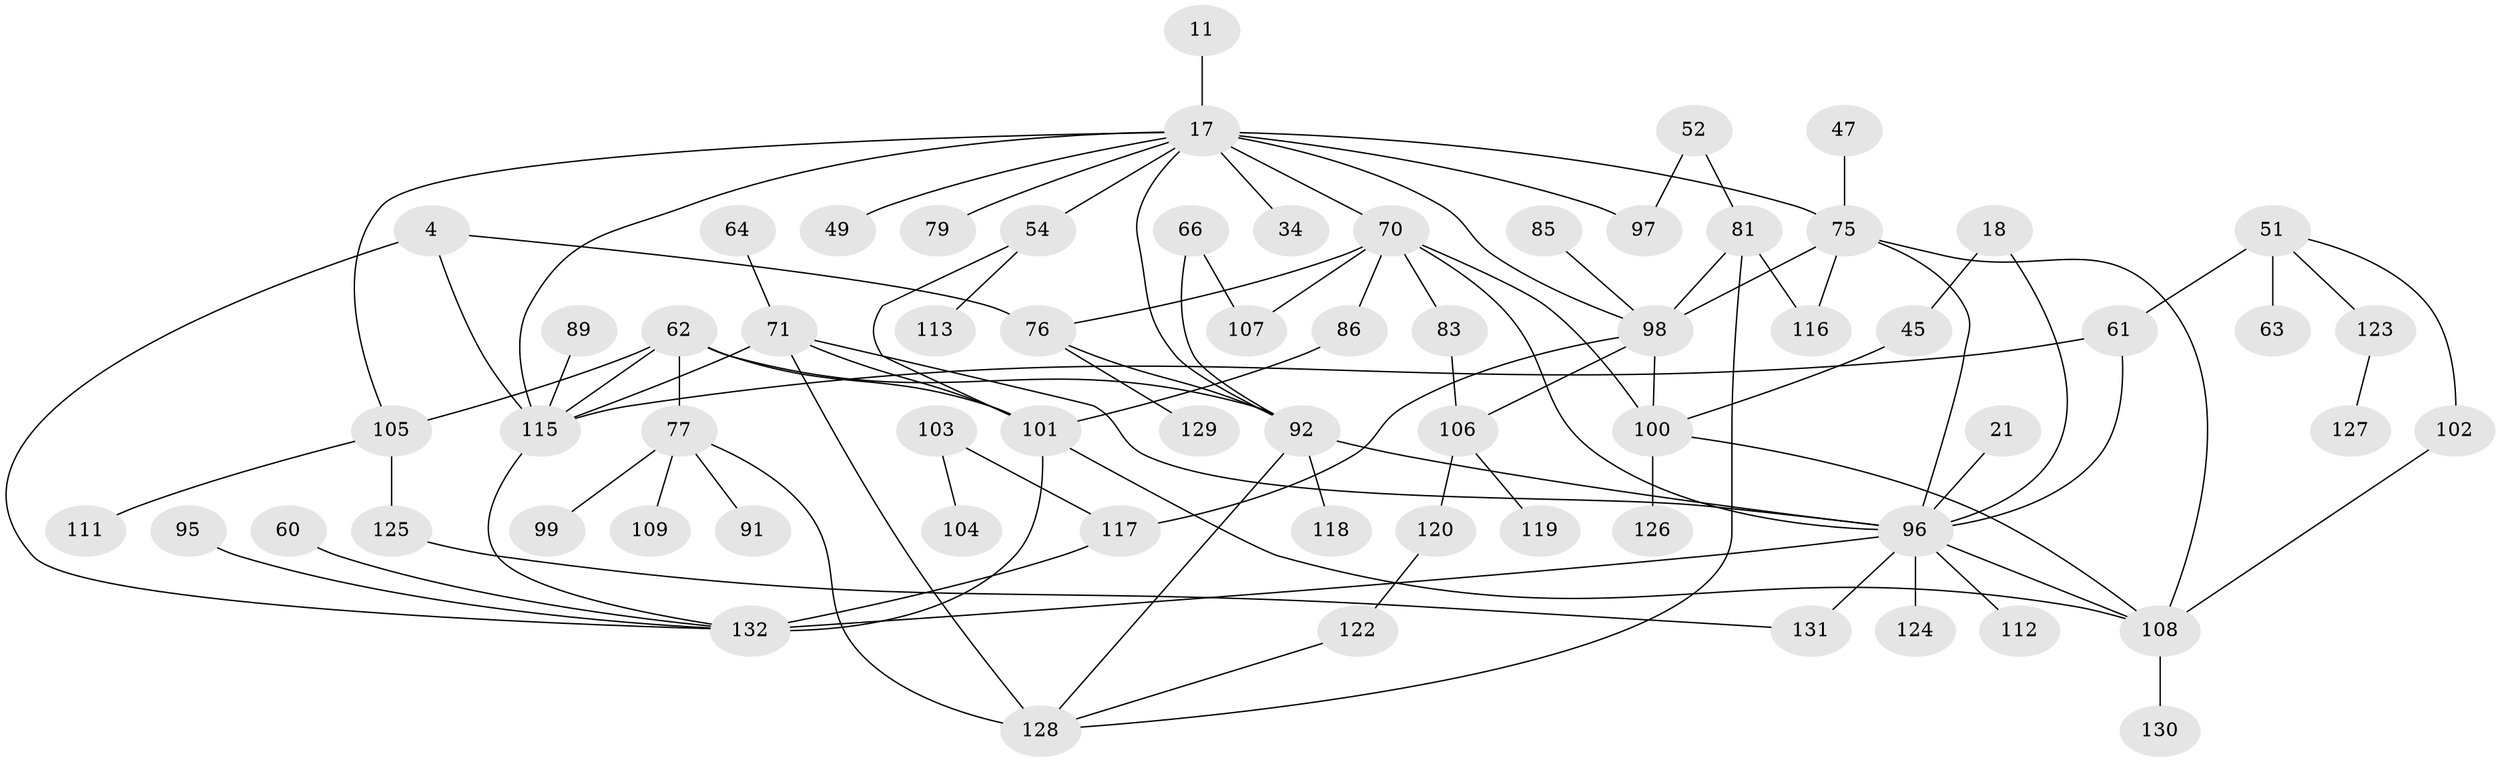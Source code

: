 // original degree distribution, {4: 0.1590909090909091, 9: 0.007575757575757576, 5: 0.045454545454545456, 6: 0.03787878787878788, 13: 0.007575757575757576, 7: 0.015151515151515152, 1: 0.19696969696969696, 3: 0.24242424242424243, 2: 0.2878787878787879}
// Generated by graph-tools (version 1.1) at 2025/42/03/09/25 04:42:41]
// undirected, 66 vertices, 96 edges
graph export_dot {
graph [start="1"]
  node [color=gray90,style=filled];
  4;
  11;
  17 [super="+6"];
  18;
  21;
  34;
  45;
  47;
  49;
  51 [super="+22"];
  52;
  54;
  60;
  61 [super="+27"];
  62;
  63;
  64;
  66;
  70 [super="+31+58"];
  71 [super="+10+12+68"];
  75 [super="+15+30"];
  76 [super="+33"];
  77 [super="+74+73"];
  79;
  81 [super="+38"];
  83;
  85;
  86;
  89;
  91;
  92 [super="+78+5+90"];
  95;
  96 [super="+9+8"];
  97;
  98 [super="+53+37+84"];
  99;
  100 [super="+42"];
  101 [super="+26+82+46"];
  102;
  103;
  104;
  105 [super="+59"];
  106 [super="+93"];
  107;
  108 [super="+55+48+44"];
  109;
  111;
  112;
  113 [super="+94"];
  115 [super="+57+67+114+110"];
  116 [super="+41"];
  117 [super="+88"];
  118;
  119;
  120;
  122;
  123;
  124;
  125;
  126;
  127;
  128 [super="+65+87"];
  129;
  130;
  131;
  132 [super="+39+121"];
  4 -- 76 [weight=2];
  4 -- 132;
  4 -- 115 [weight=3];
  11 -- 17;
  17 -- 34;
  17 -- 49;
  17 -- 97;
  17 -- 105;
  17 -- 75 [weight=3];
  17 -- 79;
  17 -- 54;
  17 -- 70 [weight=2];
  17 -- 115 [weight=2];
  17 -- 98;
  17 -- 92 [weight=2];
  18 -- 45;
  18 -- 96;
  21 -- 96 [weight=2];
  45 -- 100;
  47 -- 75;
  51 -- 63;
  51 -- 102;
  51 -- 61 [weight=2];
  51 -- 123;
  52 -- 97;
  52 -- 81;
  54 -- 113 [weight=2];
  54 -- 101;
  60 -- 132;
  61 -- 96;
  61 -- 115;
  62 -- 105 [weight=2];
  62 -- 101;
  62 -- 115;
  62 -- 77;
  62 -- 92;
  64 -- 71;
  66 -- 107;
  66 -- 92;
  70 -- 86;
  70 -- 96;
  70 -- 83;
  70 -- 100 [weight=2];
  70 -- 107;
  70 -- 76;
  71 -- 96 [weight=2];
  71 -- 101;
  71 -- 128 [weight=2];
  71 -- 115 [weight=3];
  75 -- 96 [weight=3];
  75 -- 116;
  75 -- 108 [weight=2];
  75 -- 98 [weight=2];
  76 -- 129;
  76 -- 92;
  77 -- 99;
  77 -- 128;
  77 -- 109;
  77 -- 91;
  81 -- 116;
  81 -- 128;
  81 -- 98;
  83 -- 106;
  85 -- 98;
  86 -- 101;
  89 -- 115;
  92 -- 128;
  92 -- 96;
  92 -- 118;
  95 -- 132;
  96 -- 124 [weight=2];
  96 -- 131;
  96 -- 132 [weight=4];
  96 -- 112;
  96 -- 108;
  98 -- 106 [weight=2];
  98 -- 100;
  98 -- 117;
  100 -- 126;
  100 -- 108;
  101 -- 108;
  101 -- 132;
  102 -- 108;
  103 -- 104;
  103 -- 117;
  105 -- 125;
  105 -- 111;
  106 -- 120;
  106 -- 119;
  108 -- 130;
  115 -- 132;
  117 -- 132 [weight=2];
  120 -- 122;
  122 -- 128;
  123 -- 127;
  125 -- 131;
}
